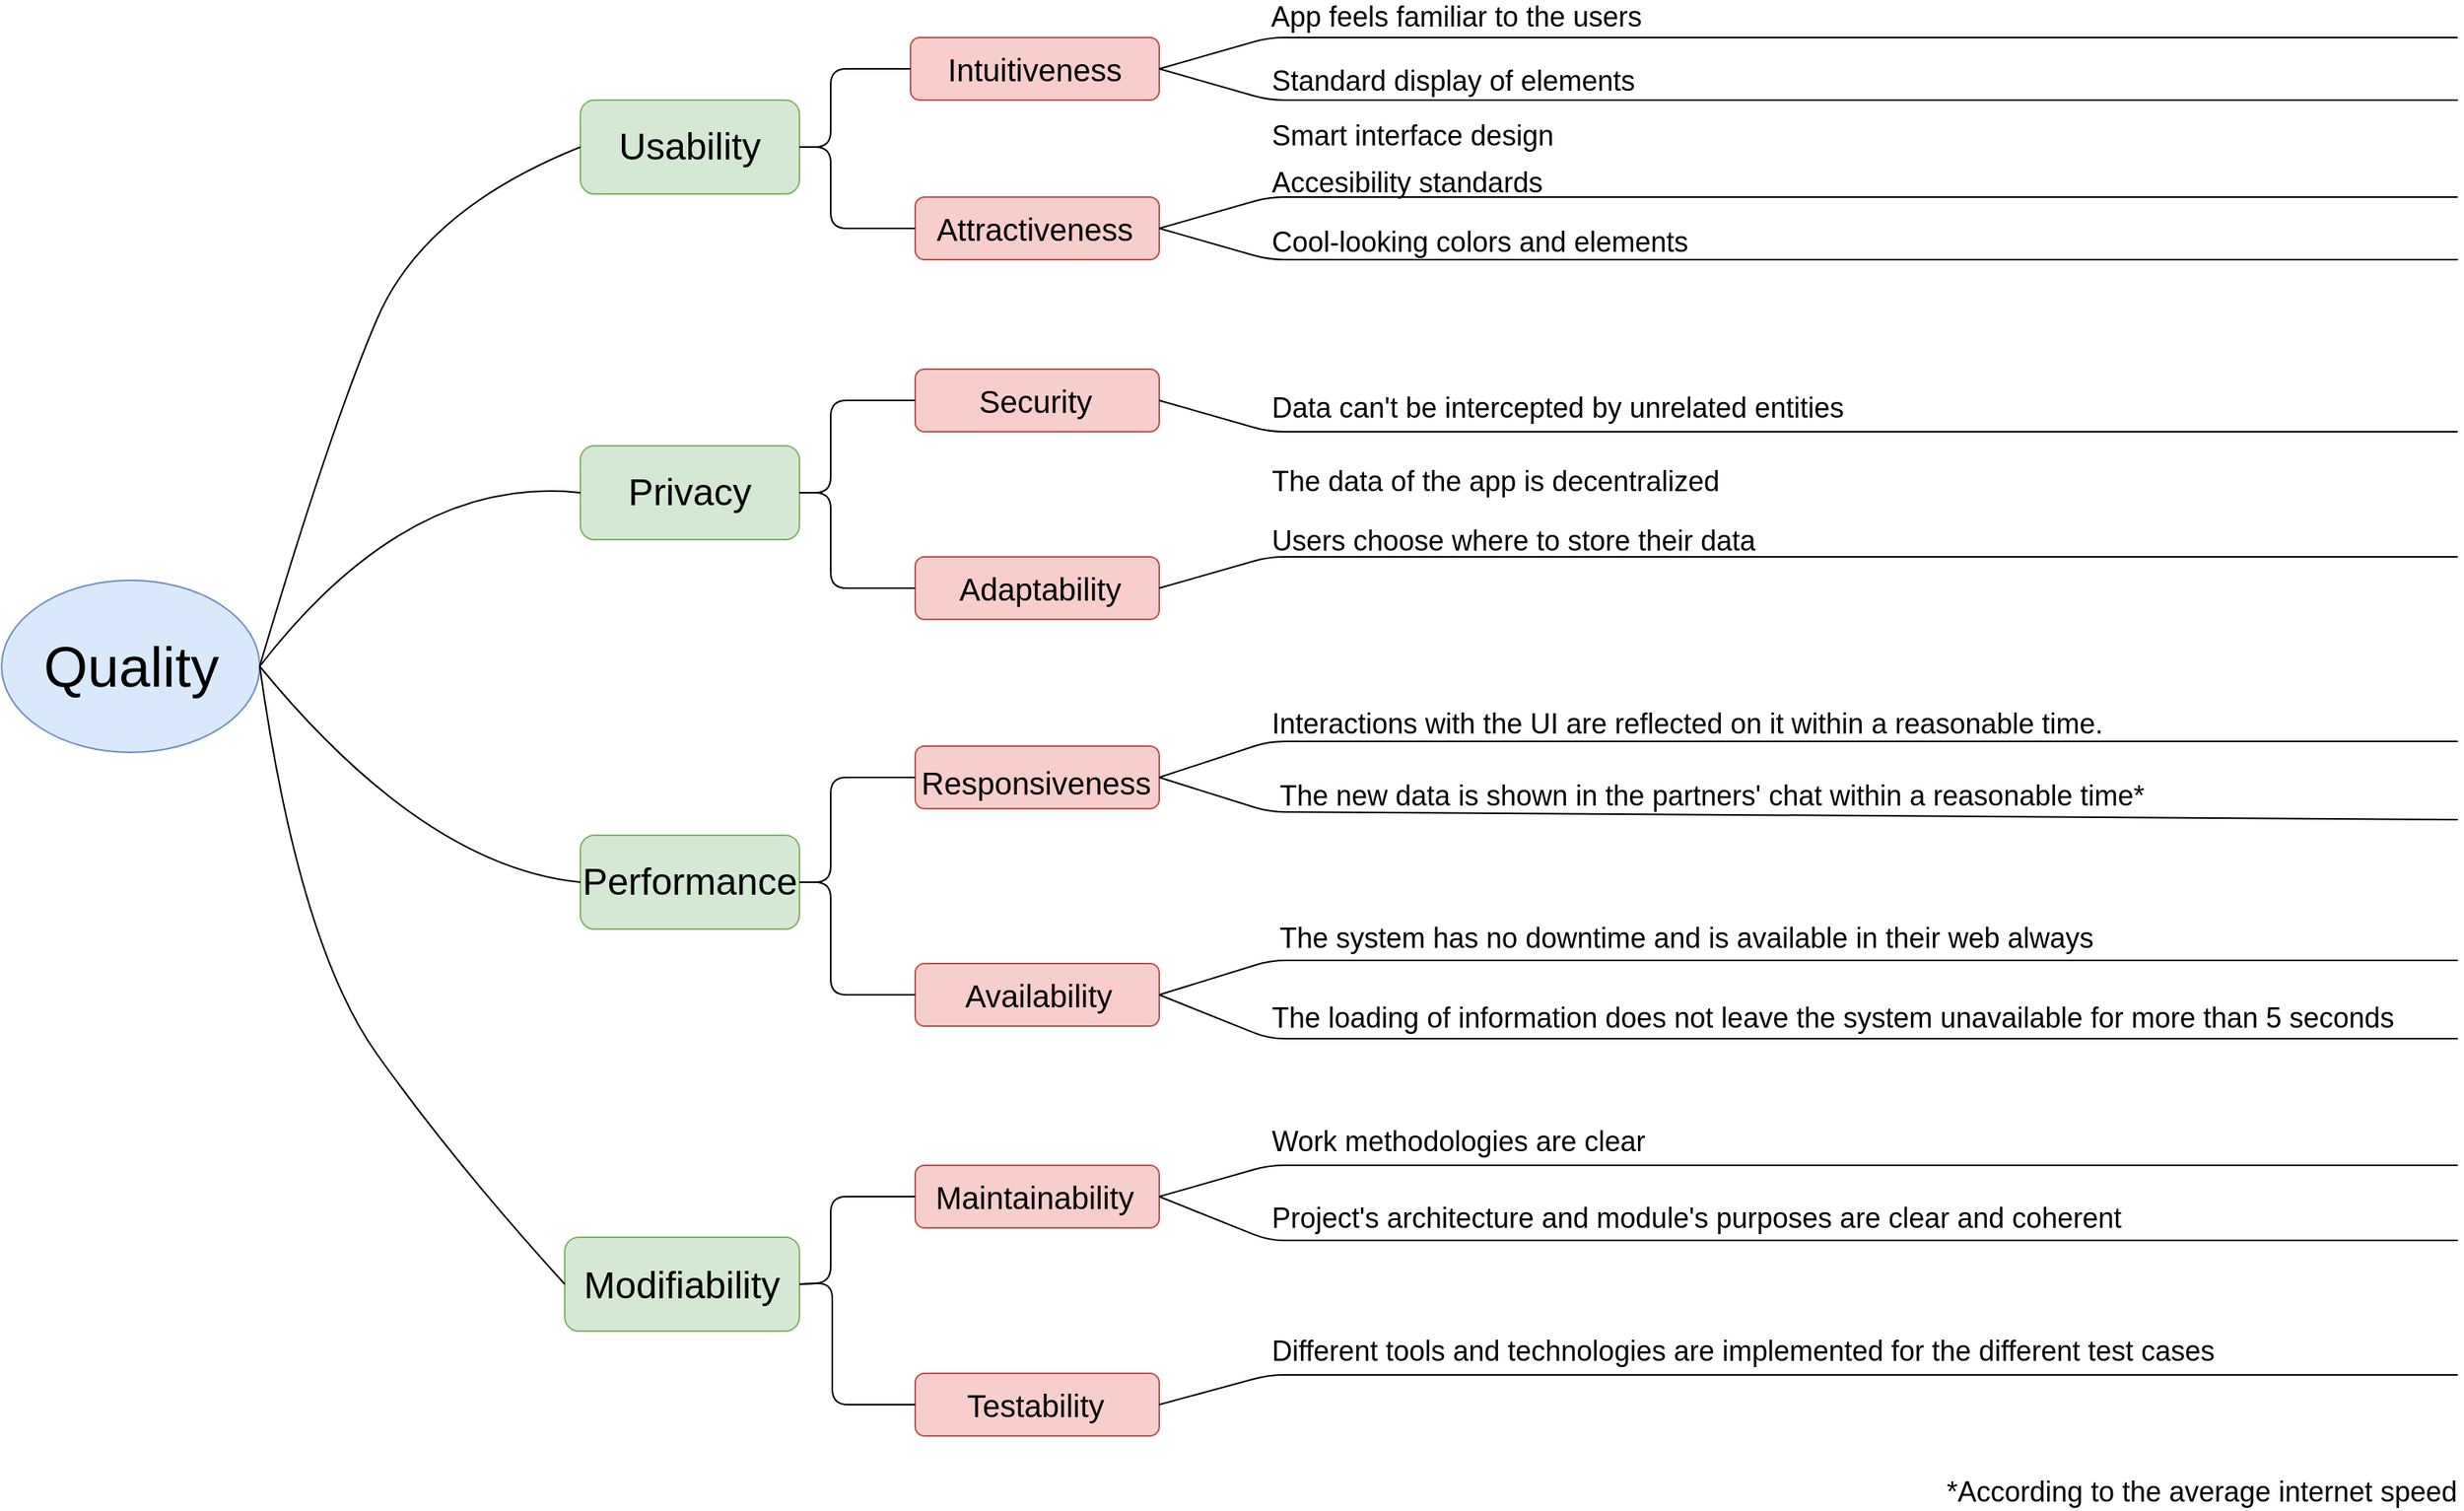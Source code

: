 <mxfile version="10.6.5" type="device"><diagram id="0W_IIj6n6UgJaSVWQ76h" name="Page-1"><mxGraphModel dx="1991" dy="1960" grid="1" gridSize="10" guides="1" tooltips="1" connect="1" arrows="1" fold="1" page="1" pageScale="1" pageWidth="1169" pageHeight="827" math="0" shadow="0"><root><mxCell id="0"/><mxCell id="1" parent="0"/><mxCell id="CROJY-07Y9F6XBhQsXtj-94" value="" style="rounded=1;whiteSpace=wrap;html=1;fillColor=#f8cecc;strokeColor=#b85450;" vertex="1" parent="1"><mxGeometry x="614" y="854" width="156" height="40" as="geometry"/></mxCell><mxCell id="CROJY-07Y9F6XBhQsXtj-92" value="" style="rounded=1;whiteSpace=wrap;html=1;fillColor=#f8cecc;strokeColor=#b85450;" vertex="1" parent="1"><mxGeometry x="614" y="721" width="156" height="40" as="geometry"/></mxCell><mxCell id="CROJY-07Y9F6XBhQsXtj-85" value="" style="rounded=1;whiteSpace=wrap;html=1;fillColor=#f8cecc;strokeColor=#b85450;" vertex="1" parent="1"><mxGeometry x="614" y="592" width="156" height="40" as="geometry"/></mxCell><mxCell id="CROJY-07Y9F6XBhQsXtj-47" value="" style="rounded=1;whiteSpace=wrap;html=1;fillColor=#f8cecc;strokeColor=#b85450;" vertex="1" parent="1"><mxGeometry x="614" y="332" width="156" height="40" as="geometry"/></mxCell><mxCell id="CROJY-07Y9F6XBhQsXtj-31" value="" style="rounded=1;whiteSpace=wrap;html=1;fillColor=#f8cecc;strokeColor=#b85450;" vertex="1" parent="1"><mxGeometry x="614" y="102" width="156" height="40" as="geometry"/></mxCell><mxCell id="CROJY-07Y9F6XBhQsXtj-30" value="" style="rounded=1;whiteSpace=wrap;html=1;fillColor=#f8cecc;strokeColor=#b85450;" vertex="1" parent="1"><mxGeometry x="611" width="159" height="40" as="geometry"/></mxCell><mxCell id="CROJY-07Y9F6XBhQsXtj-1" value="" style="ellipse;whiteSpace=wrap;html=1;fillColor=#dae8fc;strokeColor=#6c8ebf;" vertex="1" parent="1"><mxGeometry x="30" y="347" width="165" height="110" as="geometry"/></mxCell><mxCell id="CROJY-07Y9F6XBhQsXtj-2" value="&lt;font style=&quot;font-size: 36px&quot;&gt;Quality&lt;/font&gt;" style="text;html=1;strokeColor=none;fillColor=none;align=center;verticalAlign=middle;whiteSpace=wrap;rounded=0;" vertex="1" parent="1"><mxGeometry x="92.5" y="392" width="40" height="20" as="geometry"/></mxCell><mxCell id="CROJY-07Y9F6XBhQsXtj-4" value="" style="rounded=1;whiteSpace=wrap;html=1;fillColor=#d5e8d4;strokeColor=#82b366;" vertex="1" parent="1"><mxGeometry x="400" y="40" width="140" height="60" as="geometry"/></mxCell><mxCell id="CROJY-07Y9F6XBhQsXtj-5" value="&lt;font style=&quot;font-size: 24px&quot;&gt;Usability&lt;/font&gt;" style="text;html=1;strokeColor=none;fillColor=none;align=center;verticalAlign=middle;whiteSpace=wrap;rounded=0;" vertex="1" parent="1"><mxGeometry x="450" y="60" width="40" height="20" as="geometry"/></mxCell><mxCell id="CROJY-07Y9F6XBhQsXtj-6" value="&lt;font style=&quot;font-size: 20px&quot;&gt;Attractiveness&lt;br&gt;&lt;/font&gt;" style="text;html=1;strokeColor=none;fillColor=none;align=center;verticalAlign=middle;whiteSpace=wrap;rounded=0;" vertex="1" parent="1"><mxGeometry x="626" y="112" width="129" height="20" as="geometry"/></mxCell><mxCell id="CROJY-07Y9F6XBhQsXtj-8" value="&lt;font style=&quot;font-size: 20px&quot;&gt;Availability&lt;/font&gt;" style="text;html=1;strokeColor=none;fillColor=none;align=center;verticalAlign=middle;whiteSpace=wrap;rounded=0;" vertex="1" parent="1"><mxGeometry x="642.5" y="602" width="100" height="20" as="geometry"/></mxCell><mxCell id="CROJY-07Y9F6XBhQsXtj-9" value="" style="rounded=1;whiteSpace=wrap;html=1;fillColor=#d5e8d4;strokeColor=#82b366;" vertex="1" parent="1"><mxGeometry x="400" y="510" width="140" height="60" as="geometry"/></mxCell><mxCell id="CROJY-07Y9F6XBhQsXtj-10" value="&lt;font style=&quot;font-size: 24px&quot;&gt;Performance&lt;/font&gt;" style="text;html=1;strokeColor=none;fillColor=none;align=center;verticalAlign=middle;whiteSpace=wrap;rounded=0;" vertex="1" parent="1"><mxGeometry x="450" y="530" width="40" height="20" as="geometry"/></mxCell><mxCell id="CROJY-07Y9F6XBhQsXtj-11" value="" style="rounded=1;whiteSpace=wrap;html=1;fillColor=#d5e8d4;strokeColor=#82b366;" vertex="1" parent="1"><mxGeometry x="400" y="261" width="140" height="60" as="geometry"/></mxCell><mxCell id="CROJY-07Y9F6XBhQsXtj-12" value="&lt;font style=&quot;font-size: 24px&quot;&gt;Privacy&lt;/font&gt;" style="text;html=1;strokeColor=none;fillColor=none;align=center;verticalAlign=middle;whiteSpace=wrap;rounded=0;" vertex="1" parent="1"><mxGeometry x="430" y="281" width="80" height="20" as="geometry"/></mxCell><mxCell id="CROJY-07Y9F6XBhQsXtj-15" value="&lt;font style=&quot;font-size: 18px&quot;&gt;App feels familiar to the users&lt;/font&gt;" style="text;html=1;strokeColor=none;fillColor=none;align=center;verticalAlign=middle;whiteSpace=wrap;rounded=0;" vertex="1" parent="1"><mxGeometry x="840" y="-23" width="240" height="20" as="geometry"/></mxCell><mxCell id="CROJY-07Y9F6XBhQsXtj-17" value="&lt;div&gt;&lt;font style=&quot;font-size: 20px&quot;&gt;Intuitiveness&lt;/font&gt;&lt;/div&gt;" style="text;html=1;strokeColor=none;fillColor=none;align=center;verticalAlign=middle;whiteSpace=wrap;rounded=0;" vertex="1" parent="1"><mxGeometry x="631" y="10" width="119" height="20" as="geometry"/></mxCell><mxCell id="CROJY-07Y9F6XBhQsXtj-18" value="" style="rounded=1;whiteSpace=wrap;html=1;fillColor=#d5e8d4;strokeColor=#82b366;" vertex="1" parent="1"><mxGeometry x="390" y="767" width="150" height="60" as="geometry"/></mxCell><mxCell id="CROJY-07Y9F6XBhQsXtj-19" value="&lt;font style=&quot;font-size: 24px&quot;&gt;Modifiability&lt;/font&gt;" style="text;html=1;strokeColor=none;fillColor=none;align=center;verticalAlign=middle;whiteSpace=wrap;rounded=0;" vertex="1" parent="1"><mxGeometry x="400" y="788" width="130" height="20" as="geometry"/></mxCell><mxCell id="CROJY-07Y9F6XBhQsXtj-25" value="" style="curved=1;endArrow=none;html=1;endFill=0;entryX=0;entryY=0.5;entryDx=0;entryDy=0;exitX=1;exitY=0.5;exitDx=0;exitDy=0;" edge="1" parent="1" source="CROJY-07Y9F6XBhQsXtj-1" target="CROJY-07Y9F6XBhQsXtj-4"><mxGeometry width="50" height="50" relative="1" as="geometry"><mxPoint x="140" y="410" as="sourcePoint"/><mxPoint x="380" y="700" as="targetPoint"/><Array as="points"><mxPoint x="240" y="250"/><mxPoint x="300" y="110"/></Array></mxGeometry></mxCell><mxCell id="CROJY-07Y9F6XBhQsXtj-26" value="&lt;div style=&quot;font-size: 18px&quot;&gt;Standard display of elements&lt;/div&gt;" style="text;html=1;resizable=0;points=[];autosize=1;align=left;verticalAlign=top;spacingTop=-4;" vertex="1" parent="1"><mxGeometry x="840" y="15" width="250" height="20" as="geometry"/></mxCell><mxCell id="CROJY-07Y9F6XBhQsXtj-27" value="&lt;font style=&quot;font-size: 18px&quot;&gt;Smart interface design&lt;/font&gt;" style="text;html=1;resizable=0;points=[];autosize=1;align=left;verticalAlign=top;spacingTop=-4;" vertex="1" parent="1"><mxGeometry x="840" y="50" width="200" height="20" as="geometry"/></mxCell><mxCell id="CROJY-07Y9F6XBhQsXtj-28" value="&lt;font style=&quot;font-size: 18px&quot;&gt;Accesibility standards&lt;/font&gt;" style="text;html=1;resizable=0;points=[];autosize=1;align=left;verticalAlign=top;spacingTop=-4;" vertex="1" parent="1"><mxGeometry x="840" y="80" width="190" height="20" as="geometry"/></mxCell><mxCell id="CROJY-07Y9F6XBhQsXtj-32" value="" style="rounded=1;whiteSpace=wrap;html=1;fillColor=#f8cecc;strokeColor=#b85450;" vertex="1" parent="1"><mxGeometry x="614" y="212" width="156" height="40" as="geometry"/></mxCell><mxCell id="CROJY-07Y9F6XBhQsXtj-20" value="&lt;font style=&quot;font-size: 20px&quot;&gt;Security&lt;/font&gt;" style="text;html=1;strokeColor=none;fillColor=none;align=center;verticalAlign=middle;whiteSpace=wrap;rounded=0;" vertex="1" parent="1"><mxGeometry x="650.5" y="222" width="80" height="20" as="geometry"/></mxCell><mxCell id="CROJY-07Y9F6XBhQsXtj-35" value="" style="endArrow=none;html=1;entryX=0;entryY=0.5;entryDx=0;entryDy=0;exitX=1;exitY=0.5;exitDx=0;exitDy=0;" edge="1" parent="1" source="CROJY-07Y9F6XBhQsXtj-4" target="CROJY-07Y9F6XBhQsXtj-31"><mxGeometry width="50" height="50" relative="1" as="geometry"><mxPoint x="600" y="70" as="sourcePoint"/><mxPoint x="90" y="750" as="targetPoint"/><Array as="points"><mxPoint x="560" y="70"/><mxPoint x="560" y="122"/></Array></mxGeometry></mxCell><mxCell id="CROJY-07Y9F6XBhQsXtj-36" value="" style="endArrow=none;html=1;entryX=0;entryY=0.5;entryDx=0;entryDy=0;exitX=1;exitY=0.5;exitDx=0;exitDy=0;" edge="1" parent="1" source="CROJY-07Y9F6XBhQsXtj-4" target="CROJY-07Y9F6XBhQsXtj-30"><mxGeometry width="50" height="50" relative="1" as="geometry"><mxPoint x="540" y="20" as="sourcePoint"/><mxPoint x="590" y="30" as="targetPoint"/><Array as="points"><mxPoint x="560" y="70"/><mxPoint x="560" y="20"/></Array></mxGeometry></mxCell><mxCell id="CROJY-07Y9F6XBhQsXtj-37" value="" style="endArrow=none;html=1;exitX=1;exitY=0.5;exitDx=0;exitDy=0;" edge="1" parent="1" source="CROJY-07Y9F6XBhQsXtj-30"><mxGeometry width="50" height="50" relative="1" as="geometry"><mxPoint x="800" y="20" as="sourcePoint"/><mxPoint x="1600" as="targetPoint"/><Array as="points"><mxPoint x="840"/></Array></mxGeometry></mxCell><mxCell id="CROJY-07Y9F6XBhQsXtj-38" value="" style="endArrow=none;html=1;exitX=1;exitY=0.5;exitDx=0;exitDy=0;" edge="1" parent="1" source="CROJY-07Y9F6XBhQsXtj-30"><mxGeometry width="50" height="50" relative="1" as="geometry"><mxPoint x="690" y="30" as="sourcePoint"/><mxPoint x="1600" y="40" as="targetPoint"/><Array as="points"><mxPoint x="840" y="40"/></Array></mxGeometry></mxCell><mxCell id="CROJY-07Y9F6XBhQsXtj-40" value="" style="endArrow=none;html=1;exitX=1;exitY=0.5;exitDx=0;exitDy=0;" edge="1" parent="1" source="CROJY-07Y9F6XBhQsXtj-31"><mxGeometry width="50" height="50" relative="1" as="geometry"><mxPoint x="720" y="182" as="sourcePoint"/><mxPoint x="1600" y="102" as="targetPoint"/><Array as="points"><mxPoint x="840" y="102"/></Array></mxGeometry></mxCell><mxCell id="CROJY-07Y9F6XBhQsXtj-42" value="" style="endArrow=none;html=1;exitX=1;exitY=0.5;exitDx=0;exitDy=0;" edge="1" parent="1" source="CROJY-07Y9F6XBhQsXtj-31"><mxGeometry width="50" height="50" relative="1" as="geometry"><mxPoint x="711.286" y="137.143" as="sourcePoint"/><mxPoint x="1600" y="142" as="targetPoint"/><Array as="points"><mxPoint x="840" y="142"/></Array></mxGeometry></mxCell><mxCell id="CROJY-07Y9F6XBhQsXtj-43" value="&lt;font style=&quot;font-size: 18px&quot;&gt;Cool-looking colors and elements&lt;br&gt;&lt;/font&gt;" style="text;html=1;resizable=0;points=[];autosize=1;align=left;verticalAlign=top;spacingTop=-4;" vertex="1" parent="1"><mxGeometry x="840" y="118" width="280" height="20" as="geometry"/></mxCell><mxCell id="CROJY-07Y9F6XBhQsXtj-46" value="" style="endArrow=none;html=1;entryX=0;entryY=0.5;entryDx=0;entryDy=0;exitX=1;exitY=0.5;exitDx=0;exitDy=0;" edge="1" parent="1" source="CROJY-07Y9F6XBhQsXtj-11" target="CROJY-07Y9F6XBhQsXtj-32"><mxGeometry width="50" height="50" relative="1" as="geometry"><mxPoint x="524.5" y="312.0" as="sourcePoint"/><mxPoint x="615.224" y="261.793" as="targetPoint"/><Array as="points"><mxPoint x="560" y="291"/><mxPoint x="560" y="232"/></Array></mxGeometry></mxCell><mxCell id="CROJY-07Y9F6XBhQsXtj-49" value="&lt;font style=&quot;font-size: 20px&quot;&gt;Adaptability&lt;/font&gt;" style="text;html=1;strokeColor=none;fillColor=none;align=center;verticalAlign=middle;whiteSpace=wrap;rounded=0;" vertex="1" parent="1"><mxGeometry x="674" y="342" width="40" height="20" as="geometry"/></mxCell><mxCell id="CROJY-07Y9F6XBhQsXtj-52" value="" style="endArrow=none;html=1;entryX=0;entryY=0.5;entryDx=0;entryDy=0;exitX=1;exitY=0.5;exitDx=0;exitDy=0;" edge="1" parent="1" source="CROJY-07Y9F6XBhQsXtj-11" target="CROJY-07Y9F6XBhQsXtj-47"><mxGeometry width="50" height="50" relative="1" as="geometry"><mxPoint x="520" y="292.0" as="sourcePoint"/><mxPoint x="614.172" y="361.793" as="targetPoint"/><Array as="points"><mxPoint x="560" y="291"/><mxPoint x="560" y="352"/></Array></mxGeometry></mxCell><mxCell id="CROJY-07Y9F6XBhQsXtj-56" value="" style="endArrow=none;html=1;exitX=1;exitY=0.5;exitDx=0;exitDy=0;" edge="1" parent="1" source="CROJY-07Y9F6XBhQsXtj-32"><mxGeometry width="50" height="50" relative="1" as="geometry"><mxPoint x="720.224" y="231.793" as="sourcePoint"/><mxPoint x="1600" y="252" as="targetPoint"/><Array as="points"><mxPoint x="840" y="252"/></Array></mxGeometry></mxCell><mxCell id="CROJY-07Y9F6XBhQsXtj-57" value="" style="curved=1;endArrow=none;html=1;endFill=0;entryX=0;entryY=0.5;entryDx=0;entryDy=0;exitX=1;exitY=0.5;exitDx=0;exitDy=0;" edge="1" parent="1" source="CROJY-07Y9F6XBhQsXtj-1" target="CROJY-07Y9F6XBhQsXtj-11"><mxGeometry width="50" height="50" relative="1" as="geometry"><mxPoint x="215.207" y="304.966" as="sourcePoint"/><mxPoint x="409.69" y="80.138" as="targetPoint"/><Array as="points"><mxPoint x="290" y="279"/></Array></mxGeometry></mxCell><mxCell id="CROJY-07Y9F6XBhQsXtj-60" value="&lt;font style=&quot;font-size: 18px&quot;&gt;The data of the app is decentralized&lt;/font&gt;" style="text;html=1;resizable=0;points=[];autosize=1;align=left;verticalAlign=top;spacingTop=-4;" vertex="1" parent="1"><mxGeometry x="840" y="271" width="300" height="20" as="geometry"/></mxCell><mxCell id="CROJY-07Y9F6XBhQsXtj-61" value="&lt;font style=&quot;font-size: 18px&quot;&gt;Data can't be intercepted by unrelated entities&lt;/font&gt;" style="text;html=1;resizable=0;points=[];autosize=1;align=left;verticalAlign=top;spacingTop=-4;" vertex="1" parent="1"><mxGeometry x="840" y="224" width="380" height="20" as="geometry"/></mxCell><mxCell id="CROJY-07Y9F6XBhQsXtj-63" value="&lt;font style=&quot;font-size: 18px&quot;&gt;Users choose where to store their data&lt;/font&gt;" style="text;html=1;resizable=0;points=[];autosize=1;align=left;verticalAlign=top;spacingTop=-4;" vertex="1" parent="1"><mxGeometry x="840" y="309" width="320" height="20" as="geometry"/></mxCell><mxCell id="CROJY-07Y9F6XBhQsXtj-66" value="" style="endArrow=none;html=1;exitX=1;exitY=0.5;exitDx=0;exitDy=0;" edge="1" parent="1" source="CROJY-07Y9F6XBhQsXtj-47"><mxGeometry width="50" height="50" relative="1" as="geometry"><mxPoint x="370" y="812" as="sourcePoint"/><mxPoint x="1600" y="332" as="targetPoint"/><Array as="points"><mxPoint x="840" y="332"/></Array></mxGeometry></mxCell><mxCell id="CROJY-07Y9F6XBhQsXtj-69" value="" style="curved=1;endArrow=none;html=1;endFill=0;entryX=0;entryY=0.5;entryDx=0;entryDy=0;exitX=1;exitY=0.5;exitDx=0;exitDy=0;" edge="1" parent="1" source="CROJY-07Y9F6XBhQsXtj-1" target="CROJY-07Y9F6XBhQsXtj-9"><mxGeometry width="50" height="50" relative="1" as="geometry"><mxPoint x="215.207" y="304.966" as="sourcePoint"/><mxPoint x="409.69" y="280.138" as="targetPoint"/><Array as="points"><mxPoint x="300" y="530"/></Array></mxGeometry></mxCell><mxCell id="CROJY-07Y9F6XBhQsXtj-70" value="&lt;font style=&quot;font-size: 18px&quot;&gt;Interactions with the UI &lt;font style=&quot;font-size: 18px&quot;&gt;&lt;font style=&quot;font-size: 18px&quot;&gt;are reflected on&lt;/font&gt; it within a reasonable time.&lt;/font&gt;&lt;/font&gt;" style="text;html=1;resizable=0;points=[];autosize=1;align=left;verticalAlign=top;spacingTop=-4;" vertex="1" parent="1"><mxGeometry x="840" y="426" width="550" height="20" as="geometry"/></mxCell><mxCell id="CROJY-07Y9F6XBhQsXtj-71" value="&lt;font style=&quot;font-size: 18px&quot;&gt;The loading of information does not leave the system unavailable for more than 5 seconds&lt;/font&gt;" style="text;html=1;resizable=0;points=[];autosize=1;align=left;verticalAlign=top;spacingTop=-4;" vertex="1" parent="1"><mxGeometry x="840" y="614" width="730" height="20" as="geometry"/></mxCell><mxCell id="CROJY-07Y9F6XBhQsXtj-75" value="&lt;font style=&quot;font-size: 18px&quot;&gt;The system has no downtime and is available in their web always&lt;/font&gt;" style="text;html=1;resizable=0;points=[];autosize=1;align=left;verticalAlign=top;spacingTop=-4;" vertex="1" parent="1"><mxGeometry x="845" y="563" width="540" height="20" as="geometry"/></mxCell><mxCell id="CROJY-07Y9F6XBhQsXtj-76" value="&lt;font style=&quot;font-size: 18px&quot;&gt;The new data is shown in the partners' chat within a reasonable time*&lt;/font&gt;" style="text;html=1;resizable=0;points=[];autosize=1;align=left;verticalAlign=top;spacingTop=-4;" vertex="1" parent="1"><mxGeometry x="845" y="472" width="570" height="20" as="geometry"/></mxCell><mxCell id="CROJY-07Y9F6XBhQsXtj-78" value="" style="rounded=1;whiteSpace=wrap;html=1;fillColor=#f8cecc;strokeColor=#b85450;" vertex="1" parent="1"><mxGeometry x="614" y="453" width="156" height="40" as="geometry"/></mxCell><mxCell id="CROJY-07Y9F6XBhQsXtj-79" value="" style="endArrow=none;html=1;entryX=0;entryY=0.5;entryDx=0;entryDy=0;exitX=1;exitY=0.5;exitDx=0;exitDy=0;" edge="1" parent="1" source="CROJY-07Y9F6XBhQsXtj-9" target="CROJY-07Y9F6XBhQsXtj-78"><mxGeometry width="50" height="50" relative="1" as="geometry"><mxPoint x="500.167" y="526.167" as="sourcePoint"/><mxPoint x="594.333" y="467.833" as="targetPoint"/><Array as="points"><mxPoint x="560" y="540"/><mxPoint x="560" y="473"/></Array></mxGeometry></mxCell><mxCell id="CROJY-07Y9F6XBhQsXtj-21" value="&lt;font style=&quot;font-size: 20px&quot;&gt;Responsiveness&lt;/font&gt;" style="text;html=1;" vertex="1" parent="1"><mxGeometry x="616" y="458" width="153" height="30" as="geometry"/></mxCell><mxCell id="CROJY-07Y9F6XBhQsXtj-80" value="" style="endArrow=none;html=1;exitX=1;exitY=0.5;exitDx=0;exitDy=0;" edge="1" parent="1" source="CROJY-07Y9F6XBhQsXtj-78"><mxGeometry width="50" height="50" relative="1" as="geometry"><mxPoint x="786.833" y="482.333" as="sourcePoint"/><mxPoint x="1600" y="450" as="targetPoint"/><Array as="points"><mxPoint x="840" y="450"/></Array></mxGeometry></mxCell><mxCell id="CROJY-07Y9F6XBhQsXtj-82" value="" style="endArrow=none;html=1;exitX=1;exitY=0.5;exitDx=0;exitDy=0;" edge="1" parent="1" source="CROJY-07Y9F6XBhQsXtj-78"><mxGeometry width="50" height="50" relative="1" as="geometry"><mxPoint x="786.833" y="487.333" as="sourcePoint"/><mxPoint x="1600" y="500" as="targetPoint"/><Array as="points"><mxPoint x="840" y="495"/></Array></mxGeometry></mxCell><mxCell id="CROJY-07Y9F6XBhQsXtj-86" value="" style="endArrow=none;html=1;exitX=1;exitY=0.5;exitDx=0;exitDy=0;" edge="1" parent="1" source="CROJY-07Y9F6XBhQsXtj-85"><mxGeometry width="50" height="50" relative="1" as="geometry"><mxPoint x="770.167" y="616.333" as="sourcePoint"/><mxPoint x="1600" y="590" as="targetPoint"/><Array as="points"><mxPoint x="841" y="590"/></Array></mxGeometry></mxCell><mxCell id="CROJY-07Y9F6XBhQsXtj-88" value="" style="endArrow=none;html=1;exitX=1;exitY=0.5;exitDx=0;exitDy=0;" edge="1" parent="1" source="CROJY-07Y9F6XBhQsXtj-85"><mxGeometry width="50" height="50" relative="1" as="geometry"><mxPoint x="760" y="610" as="sourcePoint"/><mxPoint x="1600" y="640" as="targetPoint"/><Array as="points"><mxPoint x="840" y="640"/></Array></mxGeometry></mxCell><mxCell id="CROJY-07Y9F6XBhQsXtj-89" value="" style="endArrow=none;html=1;entryX=0;entryY=0.5;entryDx=0;entryDy=0;exitX=1;exitY=0.5;exitDx=0;exitDy=0;" edge="1" parent="1" source="CROJY-07Y9F6XBhQsXtj-9" target="CROJY-07Y9F6XBhQsXtj-85"><mxGeometry width="50" height="50" relative="1" as="geometry"><mxPoint x="610" y="540" as="sourcePoint"/><mxPoint x="631.333" y="622.833" as="targetPoint"/><Array as="points"><mxPoint x="560" y="540"/><mxPoint x="560" y="612"/></Array></mxGeometry></mxCell><mxCell id="CROJY-07Y9F6XBhQsXtj-90" value="&lt;font style=&quot;font-size: 20px&quot;&gt;Testability&lt;/font&gt;" style="text;html=1;strokeColor=none;fillColor=none;align=center;verticalAlign=middle;whiteSpace=wrap;rounded=0;" vertex="1" parent="1"><mxGeometry x="641.5" y="864" width="98" height="20" as="geometry"/></mxCell><mxCell id="CROJY-07Y9F6XBhQsXtj-91" value="&lt;font style=&quot;font-size: 20px&quot;&gt;Maintainability&lt;/font&gt;" style="text;html=1;strokeColor=none;fillColor=none;align=center;verticalAlign=middle;whiteSpace=wrap;rounded=0;" vertex="1" parent="1"><mxGeometry x="623" y="731" width="135" height="20" as="geometry"/></mxCell><mxCell id="CROJY-07Y9F6XBhQsXtj-96" value="" style="curved=1;endArrow=none;html=1;endFill=0;entryX=0;entryY=0.5;entryDx=0;entryDy=0;exitX=1;exitY=0.5;exitDx=0;exitDy=0;" edge="1" parent="1" source="CROJY-07Y9F6XBhQsXtj-1" target="CROJY-07Y9F6XBhQsXtj-18"><mxGeometry width="50" height="50" relative="1" as="geometry"><mxPoint x="150.167" y="569" as="sourcePoint"/><mxPoint x="355.167" y="707.333" as="targetPoint"/><Array as="points"><mxPoint x="220" y="580"/><mxPoint x="320" y="720"/></Array></mxGeometry></mxCell><mxCell id="CROJY-07Y9F6XBhQsXtj-99" value="" style="endArrow=none;html=1;exitX=1;exitY=0.5;exitDx=0;exitDy=0;entryX=0;entryY=0.5;entryDx=0;entryDy=0;" edge="1" parent="1" source="CROJY-07Y9F6XBhQsXtj-18" target="CROJY-07Y9F6XBhQsXtj-92"><mxGeometry width="50" height="50" relative="1" as="geometry"><mxPoint x="541.667" y="808.333" as="sourcePoint"/><mxPoint x="600" y="731" as="targetPoint"/><Array as="points"><mxPoint x="560" y="796"/><mxPoint x="560" y="741"/></Array></mxGeometry></mxCell><mxCell id="CROJY-07Y9F6XBhQsXtj-100" value="" style="endArrow=none;html=1;entryX=0;entryY=0.5;entryDx=0;entryDy=0;exitX=1;exitY=0.5;exitDx=0;exitDy=0;" edge="1" parent="1" source="CROJY-07Y9F6XBhQsXtj-18" target="CROJY-07Y9F6XBhQsXtj-94"><mxGeometry width="50" height="50" relative="1" as="geometry"><mxPoint x="530.167" y="826.833" as="sourcePoint"/><mxPoint x="604.333" y="898.5" as="targetPoint"/><Array as="points"><mxPoint x="561" y="796"/><mxPoint x="561" y="874"/></Array></mxGeometry></mxCell><mxCell id="CROJY-07Y9F6XBhQsXtj-101" value="&lt;font style=&quot;font-size: 18px&quot;&gt;Work methodologies are clear&lt;/font&gt;" style="text;html=1;resizable=0;points=[];autosize=1;align=left;verticalAlign=top;spacingTop=-4;" vertex="1" parent="1"><mxGeometry x="840" y="693" width="250" height="20" as="geometry"/></mxCell><mxCell id="CROJY-07Y9F6XBhQsXtj-105" value="&lt;font style=&quot;font-size: 18px&quot;&gt;&lt;font&gt;Project's architecture and m&lt;/font&gt;odule's purposes are clear and coherent&lt;/font&gt;" style="text;html=1;resizable=0;points=[];autosize=1;align=left;verticalAlign=top;spacingTop=-4;" vertex="1" parent="1"><mxGeometry x="840" y="742" width="560" height="20" as="geometry"/></mxCell><mxCell id="CROJY-07Y9F6XBhQsXtj-106" value="&lt;font style=&quot;font-size: 18px&quot;&gt;Different tools and technologies are implemented for the different test cases&lt;/font&gt;" style="text;html=1;resizable=0;points=[];autosize=1;align=left;verticalAlign=top;spacingTop=-4;" vertex="1" parent="1"><mxGeometry x="840" y="827" width="620" height="20" as="geometry"/></mxCell><mxCell id="CROJY-07Y9F6XBhQsXtj-109" value="" style="endArrow=none;html=1;exitX=1;exitY=0.5;exitDx=0;exitDy=0;" edge="1" parent="1" source="CROJY-07Y9F6XBhQsXtj-92"><mxGeometry width="50" height="50" relative="1" as="geometry"><mxPoint x="789.667" y="743" as="sourcePoint"/><mxPoint x="1600" y="721" as="targetPoint"/><Array as="points"><mxPoint x="840" y="721"/></Array></mxGeometry></mxCell><mxCell id="CROJY-07Y9F6XBhQsXtj-110" value="" style="endArrow=none;html=1;exitX=1;exitY=0.5;exitDx=0;exitDy=0;" edge="1" parent="1" source="CROJY-07Y9F6XBhQsXtj-92"><mxGeometry width="50" height="50" relative="1" as="geometry"><mxPoint x="780.167" y="741" as="sourcePoint"/><mxPoint x="1600" y="769" as="targetPoint"/><Array as="points"><mxPoint x="840" y="769"/></Array></mxGeometry></mxCell><mxCell id="CROJY-07Y9F6XBhQsXtj-111" value="" style="endArrow=none;html=1;exitX=1;exitY=0.5;exitDx=0;exitDy=0;" edge="1" parent="1" source="CROJY-07Y9F6XBhQsXtj-94"><mxGeometry width="50" height="50" relative="1" as="geometry"><mxPoint x="779.667" y="855.333" as="sourcePoint"/><mxPoint x="1600" y="855" as="targetPoint"/><Array as="points"><mxPoint x="840" y="855"/></Array></mxGeometry></mxCell><mxCell id="CROJY-07Y9F6XBhQsXtj-117" value="&lt;font style=&quot;font-size: 18px&quot;&gt;*According to the average internet speed&lt;/font&gt;" style="text;html=1;strokeColor=none;fillColor=none;align=center;verticalAlign=middle;whiteSpace=wrap;rounded=0;" vertex="1" parent="1"><mxGeometry x="1270" y="920" width="333" height="20" as="geometry"/></mxCell></root></mxGraphModel></diagram></mxfile>